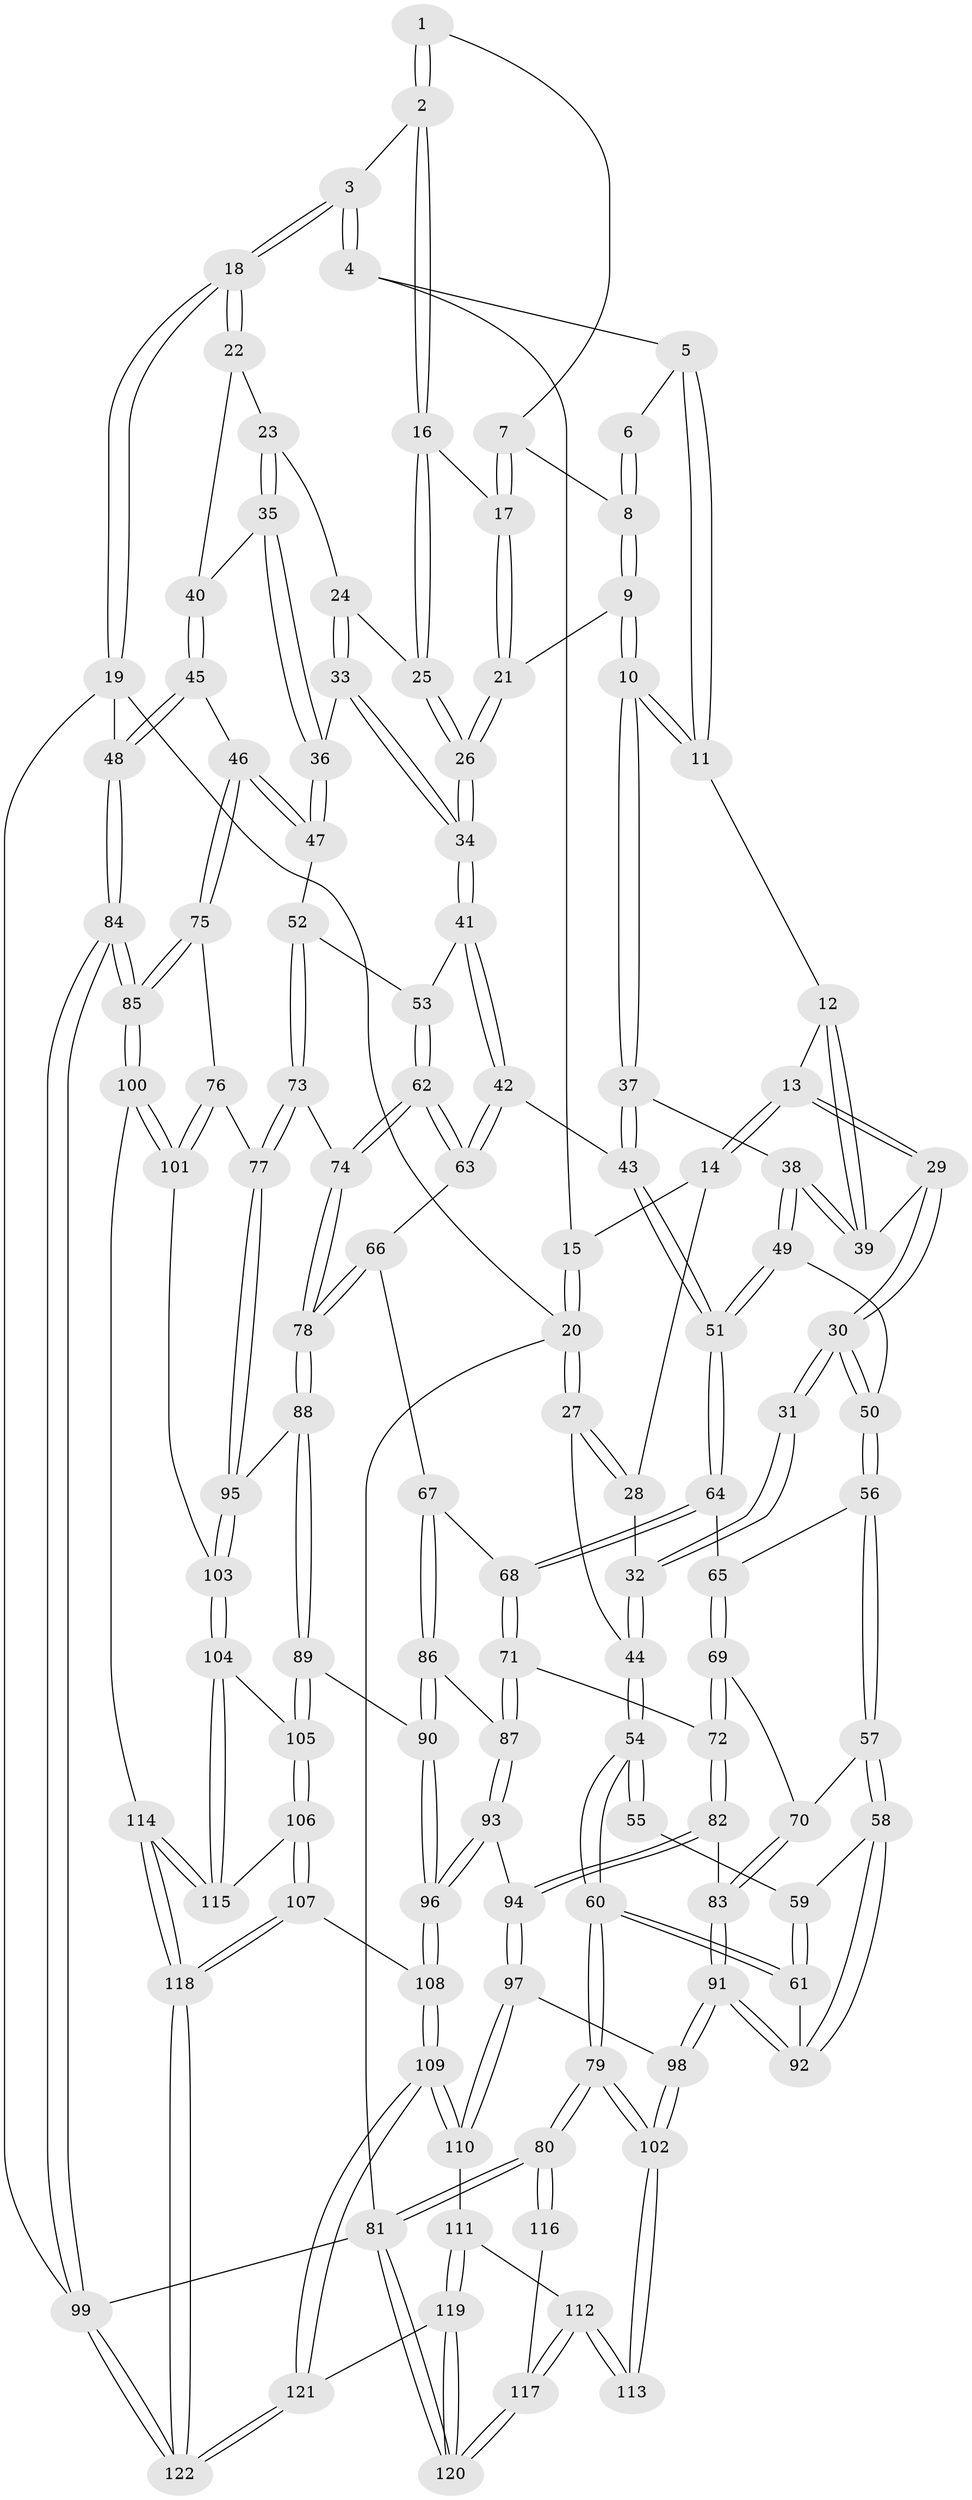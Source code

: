 // coarse degree distribution, {3: 0.12, 5: 0.36, 4: 0.44, 6: 0.06666666666666667, 2: 0.013333333333333334}
// Generated by graph-tools (version 1.1) at 2025/24/03/03/25 07:24:32]
// undirected, 122 vertices, 302 edges
graph export_dot {
graph [start="1"]
  node [color=gray90,style=filled];
  1 [pos="+0.636065515907382+0.03895165506309988"];
  2 [pos="+0.8301643638765488+0"];
  3 [pos="+0.9248505236130387+0"];
  4 [pos="+0.2900990921984704+0"];
  5 [pos="+0.3601622560879582+0"];
  6 [pos="+0.42444883910320996+0"];
  7 [pos="+0.6010032174571522+0.0832863035756439"];
  8 [pos="+0.5736115796701647+0.09361004039819425"];
  9 [pos="+0.50202467767453+0.20849383018170234"];
  10 [pos="+0.498841237037183+0.2099277342553865"];
  11 [pos="+0.4375402350332562+0.18449627169250157"];
  12 [pos="+0.3997100015377661+0.2058459601070828"];
  13 [pos="+0.2666029342053884+0.211065682838893"];
  14 [pos="+0.20512340166153184+0.12266240788852356"];
  15 [pos="+0.23355900006356164+0"];
  16 [pos="+0.7154638906484236+0.14668061400800986"];
  17 [pos="+0.6489302933887684+0.15079480233666198"];
  18 [pos="+1+0"];
  19 [pos="+1+0"];
  20 [pos="+0+0"];
  21 [pos="+0.6153953672441611+0.2225920827489918"];
  22 [pos="+0.9581169496924468+0.10938157631462178"];
  23 [pos="+0.8262909175572359+0.20467584272587364"];
  24 [pos="+0.7525339385524327+0.205942724395025"];
  25 [pos="+0.7326437327509644+0.19966040521573958"];
  26 [pos="+0.6634784915379511+0.262488156238561"];
  27 [pos="+0+0.12100788627449506"];
  28 [pos="+0.13967915611844778+0.1758204647236266"];
  29 [pos="+0.2518998585356047+0.30114745507932505"];
  30 [pos="+0.19837078364538752+0.37207686767858394"];
  31 [pos="+0.19087651307364142+0.37197209646513824"];
  32 [pos="+0.1130217924130843+0.2673025971393579"];
  33 [pos="+0.7655686241669069+0.338739557065786"];
  34 [pos="+0.6754092780611077+0.3364313260910828"];
  35 [pos="+0.8120432712378225+0.2954539093292827"];
  36 [pos="+0.7820280739948973+0.3428828037488649"];
  37 [pos="+0.5025078890617722+0.26456339606859863"];
  38 [pos="+0.38330855393505625+0.3473175213046344"];
  39 [pos="+0.3672010439331673+0.32107384007073764"];
  40 [pos="+0.9255974168842505+0.2856727345435067"];
  41 [pos="+0.6616780166116089+0.3518112175243867"];
  42 [pos="+0.5505979645975043+0.410682762722351"];
  43 [pos="+0.5491859743960362+0.41023598531217575"];
  44 [pos="+0+0.2956188104212345"];
  45 [pos="+0.9478190195362487+0.4619167687540866"];
  46 [pos="+0.9443711282028184+0.4633140215740888"];
  47 [pos="+0.8774485461847799+0.4596601601291485"];
  48 [pos="+1+0.46449581587305466"];
  49 [pos="+0.39021586088190247+0.3835010095472478"];
  50 [pos="+0.2588009115672117+0.4348969978271047"];
  51 [pos="+0.4667725638390453+0.4377605167146415"];
  52 [pos="+0.8758720517691875+0.4605747331215385"];
  53 [pos="+0.7285359445508932+0.4710527539627804"];
  54 [pos="+0+0.42667969592417065"];
  55 [pos="+0.17429834880456696+0.38192881819732416"];
  56 [pos="+0.26132997365927857+0.44509459329012757"];
  57 [pos="+0.20222706935657594+0.5689402121594952"];
  58 [pos="+0.18436923098812072+0.5837063233548521"];
  59 [pos="+0.13663090939695785+0.4717227005761591"];
  60 [pos="+0+0.5351185027910275"];
  61 [pos="+0+0.5662418673478804"];
  62 [pos="+0.6601326308333131+0.5303201485208942"];
  63 [pos="+0.5940915403194221+0.49255000754168826"];
  64 [pos="+0.4607162610625536+0.4484072135193897"];
  65 [pos="+0.3136519733607031+0.4928259522935781"];
  66 [pos="+0.5557236523578769+0.5590670970859603"];
  67 [pos="+0.5277829544200697+0.5891428510535807"];
  68 [pos="+0.45472852475475123+0.47279026188550455"];
  69 [pos="+0.34068727539443433+0.5616449479622964"];
  70 [pos="+0.30927974662202706+0.5781542514252094"];
  71 [pos="+0.41174641406984036+0.5730603698824192"];
  72 [pos="+0.3602279009305926+0.5705036008689505"];
  73 [pos="+0.7599456460969248+0.6101029074339402"];
  74 [pos="+0.6895896380526657+0.6008755413037349"];
  75 [pos="+0.9109793680447259+0.6592590671037398"];
  76 [pos="+0.8925565092827187+0.6666457988829688"];
  77 [pos="+0.8127980129572767+0.6885829629500688"];
  78 [pos="+0.6470006364075845+0.6532874682506974"];
  79 [pos="+0+0.7676520062751978"];
  80 [pos="+0+0.9292200367527752"];
  81 [pos="+0+1"];
  82 [pos="+0.333458416626169+0.673887489406814"];
  83 [pos="+0.28973279463430796+0.6299312046433231"];
  84 [pos="+1+0.8977299565275945"];
  85 [pos="+1+0.8547615577734389"];
  86 [pos="+0.5046825285208117+0.6318537146396614"];
  87 [pos="+0.4458874732316591+0.6191014986336663"];
  88 [pos="+0.6277105995511679+0.6849762991967542"];
  89 [pos="+0.6157418231032074+0.7010482215013669"];
  90 [pos="+0.5643238052546206+0.7100099722712899"];
  91 [pos="+0.16215190345772312+0.6700149989671615"];
  92 [pos="+0.14892709573443394+0.6400933621591266"];
  93 [pos="+0.3539578343070566+0.7542045607370577"];
  94 [pos="+0.3534562318633922+0.7543637241032709"];
  95 [pos="+0.8064276862319796+0.7069635379459251"];
  96 [pos="+0.5171124378540137+0.7810097329723664"];
  97 [pos="+0.33938643012621156+0.7657952205227756"];
  98 [pos="+0.1803457406927857+0.7621812538024032"];
  99 [pos="+1+1"];
  100 [pos="+1+0.8493329326279262"];
  101 [pos="+0.8933228684057739+0.8110445791591876"];
  102 [pos="+0.1532078515521361+0.8020426810619802"];
  103 [pos="+0.7850736281311376+0.7978486938167758"];
  104 [pos="+0.7759161076577799+0.8058716296536971"];
  105 [pos="+0.6830638700239312+0.7701661171076151"];
  106 [pos="+0.586922874050052+0.8982778742327066"];
  107 [pos="+0.5522212342706969+0.9188178392690706"];
  108 [pos="+0.5430385823197541+0.9221975564191024"];
  109 [pos="+0.5135547480378758+0.9803427167628317"];
  110 [pos="+0.3647271162539681+0.8948255400044367"];
  111 [pos="+0.29656578778783466+0.93748251433512"];
  112 [pos="+0.1587004013857053+0.8628065319747663"];
  113 [pos="+0.15477087531598382+0.850223952677185"];
  114 [pos="+0.7860905824418244+0.9420829213569786"];
  115 [pos="+0.7675684769319439+0.8603210597140057"];
  116 [pos="+0.011451810915820471+0.9258083568750854"];
  117 [pos="+0.13471349870618388+1"];
  118 [pos="+0.7843075750481736+0.9567312466535322"];
  119 [pos="+0.24048639497029978+1"];
  120 [pos="+0.152507876375268+1"];
  121 [pos="+0.5264470339435765+1"];
  122 [pos="+0.818028313259987+1"];
  1 -- 2;
  1 -- 2;
  1 -- 7;
  2 -- 3;
  2 -- 16;
  2 -- 16;
  3 -- 4;
  3 -- 4;
  3 -- 18;
  3 -- 18;
  4 -- 5;
  4 -- 15;
  5 -- 6;
  5 -- 11;
  5 -- 11;
  6 -- 8;
  6 -- 8;
  7 -- 8;
  7 -- 17;
  7 -- 17;
  8 -- 9;
  8 -- 9;
  9 -- 10;
  9 -- 10;
  9 -- 21;
  10 -- 11;
  10 -- 11;
  10 -- 37;
  10 -- 37;
  11 -- 12;
  12 -- 13;
  12 -- 39;
  12 -- 39;
  13 -- 14;
  13 -- 14;
  13 -- 29;
  13 -- 29;
  14 -- 15;
  14 -- 28;
  15 -- 20;
  15 -- 20;
  16 -- 17;
  16 -- 25;
  16 -- 25;
  17 -- 21;
  17 -- 21;
  18 -- 19;
  18 -- 19;
  18 -- 22;
  18 -- 22;
  19 -- 20;
  19 -- 48;
  19 -- 99;
  20 -- 27;
  20 -- 27;
  20 -- 81;
  21 -- 26;
  21 -- 26;
  22 -- 23;
  22 -- 40;
  23 -- 24;
  23 -- 35;
  23 -- 35;
  24 -- 25;
  24 -- 33;
  24 -- 33;
  25 -- 26;
  25 -- 26;
  26 -- 34;
  26 -- 34;
  27 -- 28;
  27 -- 28;
  27 -- 44;
  28 -- 32;
  29 -- 30;
  29 -- 30;
  29 -- 39;
  30 -- 31;
  30 -- 31;
  30 -- 50;
  30 -- 50;
  31 -- 32;
  31 -- 32;
  32 -- 44;
  32 -- 44;
  33 -- 34;
  33 -- 34;
  33 -- 36;
  34 -- 41;
  34 -- 41;
  35 -- 36;
  35 -- 36;
  35 -- 40;
  36 -- 47;
  36 -- 47;
  37 -- 38;
  37 -- 43;
  37 -- 43;
  38 -- 39;
  38 -- 39;
  38 -- 49;
  38 -- 49;
  40 -- 45;
  40 -- 45;
  41 -- 42;
  41 -- 42;
  41 -- 53;
  42 -- 43;
  42 -- 63;
  42 -- 63;
  43 -- 51;
  43 -- 51;
  44 -- 54;
  44 -- 54;
  45 -- 46;
  45 -- 48;
  45 -- 48;
  46 -- 47;
  46 -- 47;
  46 -- 75;
  46 -- 75;
  47 -- 52;
  48 -- 84;
  48 -- 84;
  49 -- 50;
  49 -- 51;
  49 -- 51;
  50 -- 56;
  50 -- 56;
  51 -- 64;
  51 -- 64;
  52 -- 53;
  52 -- 73;
  52 -- 73;
  53 -- 62;
  53 -- 62;
  54 -- 55;
  54 -- 55;
  54 -- 60;
  54 -- 60;
  55 -- 59;
  56 -- 57;
  56 -- 57;
  56 -- 65;
  57 -- 58;
  57 -- 58;
  57 -- 70;
  58 -- 59;
  58 -- 92;
  58 -- 92;
  59 -- 61;
  59 -- 61;
  60 -- 61;
  60 -- 61;
  60 -- 79;
  60 -- 79;
  61 -- 92;
  62 -- 63;
  62 -- 63;
  62 -- 74;
  62 -- 74;
  63 -- 66;
  64 -- 65;
  64 -- 68;
  64 -- 68;
  65 -- 69;
  65 -- 69;
  66 -- 67;
  66 -- 78;
  66 -- 78;
  67 -- 68;
  67 -- 86;
  67 -- 86;
  68 -- 71;
  68 -- 71;
  69 -- 70;
  69 -- 72;
  69 -- 72;
  70 -- 83;
  70 -- 83;
  71 -- 72;
  71 -- 87;
  71 -- 87;
  72 -- 82;
  72 -- 82;
  73 -- 74;
  73 -- 77;
  73 -- 77;
  74 -- 78;
  74 -- 78;
  75 -- 76;
  75 -- 85;
  75 -- 85;
  76 -- 77;
  76 -- 101;
  76 -- 101;
  77 -- 95;
  77 -- 95;
  78 -- 88;
  78 -- 88;
  79 -- 80;
  79 -- 80;
  79 -- 102;
  79 -- 102;
  80 -- 81;
  80 -- 81;
  80 -- 116;
  80 -- 116;
  81 -- 120;
  81 -- 120;
  81 -- 99;
  82 -- 83;
  82 -- 94;
  82 -- 94;
  83 -- 91;
  83 -- 91;
  84 -- 85;
  84 -- 85;
  84 -- 99;
  84 -- 99;
  85 -- 100;
  85 -- 100;
  86 -- 87;
  86 -- 90;
  86 -- 90;
  87 -- 93;
  87 -- 93;
  88 -- 89;
  88 -- 89;
  88 -- 95;
  89 -- 90;
  89 -- 105;
  89 -- 105;
  90 -- 96;
  90 -- 96;
  91 -- 92;
  91 -- 92;
  91 -- 98;
  91 -- 98;
  93 -- 94;
  93 -- 96;
  93 -- 96;
  94 -- 97;
  94 -- 97;
  95 -- 103;
  95 -- 103;
  96 -- 108;
  96 -- 108;
  97 -- 98;
  97 -- 110;
  97 -- 110;
  98 -- 102;
  98 -- 102;
  99 -- 122;
  99 -- 122;
  100 -- 101;
  100 -- 101;
  100 -- 114;
  101 -- 103;
  102 -- 113;
  102 -- 113;
  103 -- 104;
  103 -- 104;
  104 -- 105;
  104 -- 115;
  104 -- 115;
  105 -- 106;
  105 -- 106;
  106 -- 107;
  106 -- 107;
  106 -- 115;
  107 -- 108;
  107 -- 118;
  107 -- 118;
  108 -- 109;
  108 -- 109;
  109 -- 110;
  109 -- 110;
  109 -- 121;
  109 -- 121;
  110 -- 111;
  111 -- 112;
  111 -- 119;
  111 -- 119;
  112 -- 113;
  112 -- 113;
  112 -- 117;
  112 -- 117;
  114 -- 115;
  114 -- 115;
  114 -- 118;
  114 -- 118;
  116 -- 117;
  117 -- 120;
  117 -- 120;
  118 -- 122;
  118 -- 122;
  119 -- 120;
  119 -- 120;
  119 -- 121;
  121 -- 122;
  121 -- 122;
}
